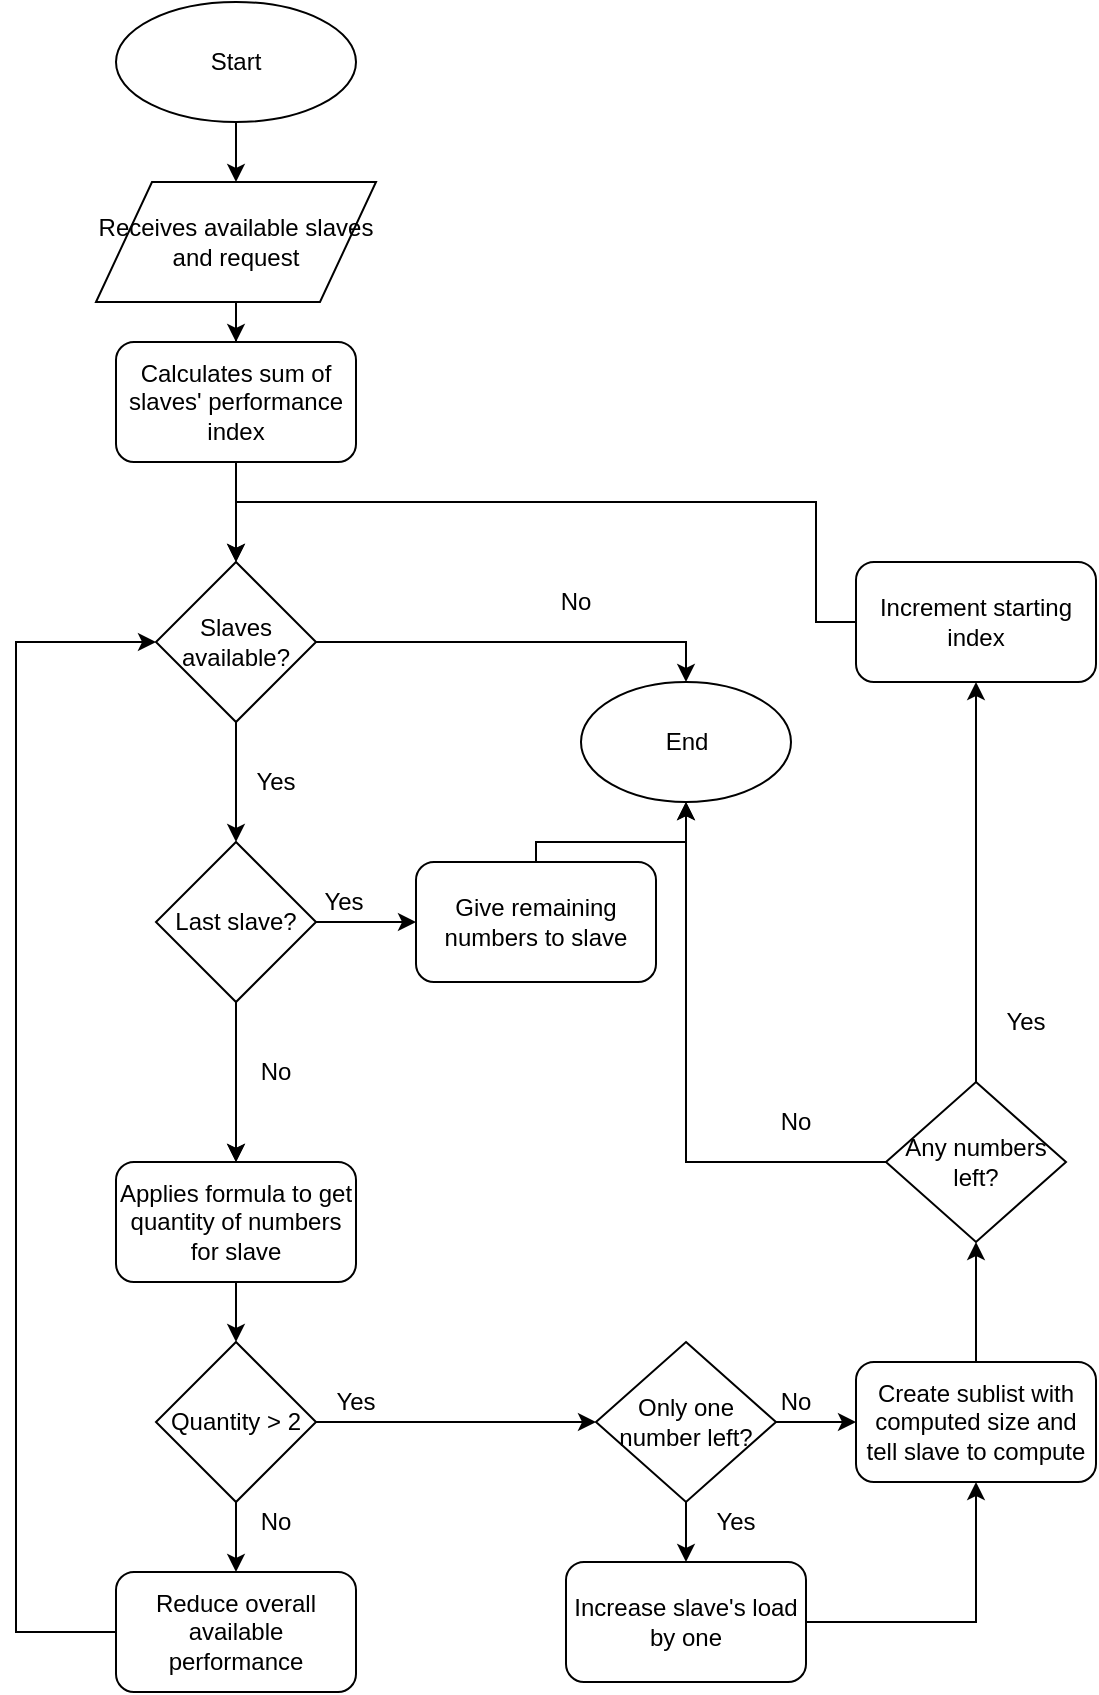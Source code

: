 <mxfile version="12.9.10" type="device"><diagram id="C5RBs43oDa-KdzZeNtuy" name="Page-1"><mxGraphModel dx="1422" dy="762" grid="1" gridSize="10" guides="1" tooltips="1" connect="1" arrows="1" fold="1" page="1" pageScale="1" pageWidth="827" pageHeight="1169" math="0" shadow="0"><root><mxCell id="WIyWlLk6GJQsqaUBKTNV-0"/><mxCell id="WIyWlLk6GJQsqaUBKTNV-1" parent="WIyWlLk6GJQsqaUBKTNV-0"/><mxCell id="BbUmNUnQB-W3XxcIHT1r-23" value="" style="edgeStyle=orthogonalEdgeStyle;rounded=0;orthogonalLoop=1;jettySize=auto;html=1;" parent="WIyWlLk6GJQsqaUBKTNV-1" source="BbUmNUnQB-W3XxcIHT1r-0" target="BbUmNUnQB-W3XxcIHT1r-3" edge="1"><mxGeometry relative="1" as="geometry"/></mxCell><mxCell id="BbUmNUnQB-W3XxcIHT1r-0" value="Start" style="ellipse;whiteSpace=wrap;html=1;" parent="WIyWlLk6GJQsqaUBKTNV-1" vertex="1"><mxGeometry x="160" y="50" width="120" height="60" as="geometry"/></mxCell><mxCell id="BbUmNUnQB-W3XxcIHT1r-24" value="" style="edgeStyle=orthogonalEdgeStyle;rounded=0;orthogonalLoop=1;jettySize=auto;html=1;" parent="WIyWlLk6GJQsqaUBKTNV-1" source="BbUmNUnQB-W3XxcIHT1r-3" target="BbUmNUnQB-W3XxcIHT1r-4" edge="1"><mxGeometry relative="1" as="geometry"/></mxCell><mxCell id="BbUmNUnQB-W3XxcIHT1r-3" value="Receives available slaves and request" style="shape=parallelogram;perimeter=parallelogramPerimeter;whiteSpace=wrap;html=1;" parent="WIyWlLk6GJQsqaUBKTNV-1" vertex="1"><mxGeometry x="150" y="140" width="140" height="60" as="geometry"/></mxCell><mxCell id="BbUmNUnQB-W3XxcIHT1r-25" value="" style="edgeStyle=orthogonalEdgeStyle;rounded=0;orthogonalLoop=1;jettySize=auto;html=1;" parent="WIyWlLk6GJQsqaUBKTNV-1" source="BbUmNUnQB-W3XxcIHT1r-4" target="BbUmNUnQB-W3XxcIHT1r-22" edge="1"><mxGeometry relative="1" as="geometry"/></mxCell><mxCell id="BbUmNUnQB-W3XxcIHT1r-4" value="Calculates sum of slaves' performance index" style="rounded=1;whiteSpace=wrap;html=1;" parent="WIyWlLk6GJQsqaUBKTNV-1" vertex="1"><mxGeometry x="160" y="220" width="120" height="60" as="geometry"/></mxCell><mxCell id="BbUmNUnQB-W3XxcIHT1r-15" value="" style="edgeStyle=orthogonalEdgeStyle;rounded=0;orthogonalLoop=1;jettySize=auto;html=1;" parent="WIyWlLk6GJQsqaUBKTNV-1" source="BbUmNUnQB-W3XxcIHT1r-5" target="BbUmNUnQB-W3XxcIHT1r-6" edge="1"><mxGeometry relative="1" as="geometry"/></mxCell><mxCell id="BbUmNUnQB-W3XxcIHT1r-5" value="Applies formula to get quantity of numbers for&amp;nbsp;slave" style="rounded=1;whiteSpace=wrap;html=1;" parent="WIyWlLk6GJQsqaUBKTNV-1" vertex="1"><mxGeometry x="160" y="630" width="120" height="60" as="geometry"/></mxCell><mxCell id="BbUmNUnQB-W3XxcIHT1r-10" value="" style="edgeStyle=orthogonalEdgeStyle;rounded=0;orthogonalLoop=1;jettySize=auto;html=1;" parent="WIyWlLk6GJQsqaUBKTNV-1" source="BbUmNUnQB-W3XxcIHT1r-6" target="BbUmNUnQB-W3XxcIHT1r-7" edge="1"><mxGeometry relative="1" as="geometry"/></mxCell><mxCell id="BbUmNUnQB-W3XxcIHT1r-19" value="" style="edgeStyle=orthogonalEdgeStyle;rounded=0;orthogonalLoop=1;jettySize=auto;html=1;" parent="WIyWlLk6GJQsqaUBKTNV-1" source="BbUmNUnQB-W3XxcIHT1r-6" target="BbUmNUnQB-W3XxcIHT1r-18" edge="1"><mxGeometry relative="1" as="geometry"/></mxCell><mxCell id="BbUmNUnQB-W3XxcIHT1r-6" value="Quantity &amp;gt; 2" style="rhombus;whiteSpace=wrap;html=1;" parent="WIyWlLk6GJQsqaUBKTNV-1" vertex="1"><mxGeometry x="180" y="720" width="80" height="80" as="geometry"/></mxCell><mxCell id="BbUmNUnQB-W3XxcIHT1r-13" style="edgeStyle=orthogonalEdgeStyle;rounded=0;orthogonalLoop=1;jettySize=auto;html=1;exitX=0;exitY=0.5;exitDx=0;exitDy=0;entryX=0;entryY=0.5;entryDx=0;entryDy=0;" parent="WIyWlLk6GJQsqaUBKTNV-1" source="BbUmNUnQB-W3XxcIHT1r-7" target="BbUmNUnQB-W3XxcIHT1r-22" edge="1"><mxGeometry relative="1" as="geometry"><mxPoint x="150" y="370" as="targetPoint"/><Array as="points"><mxPoint x="110" y="865"/><mxPoint x="110" y="370"/></Array></mxGeometry></mxCell><mxCell id="BbUmNUnQB-W3XxcIHT1r-7" value="Reduce overall available performance" style="rounded=1;whiteSpace=wrap;html=1;" parent="WIyWlLk6GJQsqaUBKTNV-1" vertex="1"><mxGeometry x="160" y="835" width="120" height="60" as="geometry"/></mxCell><mxCell id="BbUmNUnQB-W3XxcIHT1r-11" value="No" style="text;html=1;strokeColor=none;fillColor=none;align=center;verticalAlign=middle;whiteSpace=wrap;rounded=0;" parent="WIyWlLk6GJQsqaUBKTNV-1" vertex="1"><mxGeometry x="220" y="800" width="40" height="20" as="geometry"/></mxCell><mxCell id="BbUmNUnQB-W3XxcIHT1r-12" style="edgeStyle=orthogonalEdgeStyle;rounded=0;orthogonalLoop=1;jettySize=auto;html=1;exitX=0.5;exitY=1;exitDx=0;exitDy=0;" parent="WIyWlLk6GJQsqaUBKTNV-1" source="BbUmNUnQB-W3XxcIHT1r-11" target="BbUmNUnQB-W3XxcIHT1r-11" edge="1"><mxGeometry relative="1" as="geometry"/></mxCell><mxCell id="BbUmNUnQB-W3XxcIHT1r-21" value="" style="edgeStyle=orthogonalEdgeStyle;rounded=0;orthogonalLoop=1;jettySize=auto;html=1;" parent="WIyWlLk6GJQsqaUBKTNV-1" source="BbUmNUnQB-W3XxcIHT1r-18" target="BbUmNUnQB-W3XxcIHT1r-20" edge="1"><mxGeometry relative="1" as="geometry"/></mxCell><mxCell id="BbUmNUnQB-W3XxcIHT1r-30" value="" style="edgeStyle=orthogonalEdgeStyle;rounded=0;orthogonalLoop=1;jettySize=auto;html=1;" parent="WIyWlLk6GJQsqaUBKTNV-1" source="BbUmNUnQB-W3XxcIHT1r-18" target="BbUmNUnQB-W3XxcIHT1r-29" edge="1"><mxGeometry relative="1" as="geometry"/></mxCell><mxCell id="BbUmNUnQB-W3XxcIHT1r-18" value="Only one number left?" style="rhombus;whiteSpace=wrap;html=1;" parent="WIyWlLk6GJQsqaUBKTNV-1" vertex="1"><mxGeometry x="400" y="720" width="90" height="80" as="geometry"/></mxCell><mxCell id="BbUmNUnQB-W3XxcIHT1r-45" style="edgeStyle=orthogonalEdgeStyle;rounded=0;orthogonalLoop=1;jettySize=auto;html=1;entryX=0.5;entryY=1;entryDx=0;entryDy=0;" parent="WIyWlLk6GJQsqaUBKTNV-1" source="BbUmNUnQB-W3XxcIHT1r-20" target="BbUmNUnQB-W3XxcIHT1r-29" edge="1"><mxGeometry relative="1" as="geometry"/></mxCell><mxCell id="BbUmNUnQB-W3XxcIHT1r-20" value="Increase slave's load by one" style="rounded=1;whiteSpace=wrap;html=1;" parent="WIyWlLk6GJQsqaUBKTNV-1" vertex="1"><mxGeometry x="385" y="830" width="120" height="60" as="geometry"/></mxCell><mxCell id="BbUmNUnQB-W3XxcIHT1r-53" style="edgeStyle=orthogonalEdgeStyle;rounded=0;orthogonalLoop=1;jettySize=auto;html=1;entryX=0.5;entryY=0;entryDx=0;entryDy=0;" parent="WIyWlLk6GJQsqaUBKTNV-1" source="BbUmNUnQB-W3XxcIHT1r-22" target="BbUmNUnQB-W3XxcIHT1r-52" edge="1"><mxGeometry relative="1" as="geometry"/></mxCell><mxCell id="ZebJB7zXXBwmwAk53dkK-1" value="" style="edgeStyle=orthogonalEdgeStyle;rounded=0;orthogonalLoop=1;jettySize=auto;html=1;" parent="WIyWlLk6GJQsqaUBKTNV-1" source="BbUmNUnQB-W3XxcIHT1r-22" target="ZebJB7zXXBwmwAk53dkK-0" edge="1"><mxGeometry relative="1" as="geometry"/></mxCell><mxCell id="BbUmNUnQB-W3XxcIHT1r-22" value="Slaves available?" style="rhombus;whiteSpace=wrap;html=1;" parent="WIyWlLk6GJQsqaUBKTNV-1" vertex="1"><mxGeometry x="180" y="330" width="80" height="80" as="geometry"/></mxCell><mxCell id="BbUmNUnQB-W3XxcIHT1r-28" value="Yes" style="text;html=1;strokeColor=none;fillColor=none;align=center;verticalAlign=middle;whiteSpace=wrap;rounded=0;" parent="WIyWlLk6GJQsqaUBKTNV-1" vertex="1"><mxGeometry x="450" y="800" width="40" height="20" as="geometry"/></mxCell><mxCell id="ZebJB7zXXBwmwAk53dkK-13" value="" style="edgeStyle=orthogonalEdgeStyle;rounded=0;orthogonalLoop=1;jettySize=auto;html=1;" parent="WIyWlLk6GJQsqaUBKTNV-1" source="BbUmNUnQB-W3XxcIHT1r-29" target="BbUmNUnQB-W3XxcIHT1r-33" edge="1"><mxGeometry relative="1" as="geometry"/></mxCell><mxCell id="BbUmNUnQB-W3XxcIHT1r-29" value="Create sublist with computed size and tell slave to compute" style="rounded=1;whiteSpace=wrap;html=1;" parent="WIyWlLk6GJQsqaUBKTNV-1" vertex="1"><mxGeometry x="530" y="730" width="120" height="60" as="geometry"/></mxCell><mxCell id="BbUmNUnQB-W3XxcIHT1r-31" value="Yes" style="text;html=1;strokeColor=none;fillColor=none;align=center;verticalAlign=middle;whiteSpace=wrap;rounded=0;" parent="WIyWlLk6GJQsqaUBKTNV-1" vertex="1"><mxGeometry x="260" y="740" width="40" height="20" as="geometry"/></mxCell><mxCell id="BbUmNUnQB-W3XxcIHT1r-32" value="No" style="text;html=1;strokeColor=none;fillColor=none;align=center;verticalAlign=middle;whiteSpace=wrap;rounded=0;" parent="WIyWlLk6GJQsqaUBKTNV-1" vertex="1"><mxGeometry x="480" y="740" width="40" height="20" as="geometry"/></mxCell><mxCell id="BbUmNUnQB-W3XxcIHT1r-44" style="edgeStyle=orthogonalEdgeStyle;rounded=0;orthogonalLoop=1;jettySize=auto;html=1;entryX=0.5;entryY=1;entryDx=0;entryDy=0;" parent="WIyWlLk6GJQsqaUBKTNV-1" source="BbUmNUnQB-W3XxcIHT1r-33" target="BbUmNUnQB-W3XxcIHT1r-42" edge="1"><mxGeometry relative="1" as="geometry"/></mxCell><mxCell id="ZebJB7zXXBwmwAk53dkK-11" style="edgeStyle=orthogonalEdgeStyle;rounded=0;orthogonalLoop=1;jettySize=auto;html=1;entryX=0.5;entryY=1;entryDx=0;entryDy=0;" parent="WIyWlLk6GJQsqaUBKTNV-1" source="BbUmNUnQB-W3XxcIHT1r-33" target="BbUmNUnQB-W3XxcIHT1r-52" edge="1"><mxGeometry relative="1" as="geometry"/></mxCell><mxCell id="BbUmNUnQB-W3XxcIHT1r-33" value="Any numbers left?" style="rhombus;whiteSpace=wrap;html=1;" parent="WIyWlLk6GJQsqaUBKTNV-1" vertex="1"><mxGeometry x="545" y="590" width="90" height="80" as="geometry"/></mxCell><mxCell id="BbUmNUnQB-W3XxcIHT1r-57" style="edgeStyle=orthogonalEdgeStyle;rounded=0;orthogonalLoop=1;jettySize=auto;html=1;" parent="WIyWlLk6GJQsqaUBKTNV-1" source="BbUmNUnQB-W3XxcIHT1r-42" edge="1"><mxGeometry relative="1" as="geometry"><mxPoint x="220" y="330" as="targetPoint"/><Array as="points"><mxPoint x="510" y="300"/><mxPoint x="220" y="300"/></Array></mxGeometry></mxCell><mxCell id="BbUmNUnQB-W3XxcIHT1r-42" value="Increment starting index" style="rounded=1;whiteSpace=wrap;html=1;" parent="WIyWlLk6GJQsqaUBKTNV-1" vertex="1"><mxGeometry x="530" y="330" width="120" height="60" as="geometry"/></mxCell><mxCell id="BbUmNUnQB-W3XxcIHT1r-46" value="Yes" style="text;html=1;strokeColor=none;fillColor=none;align=center;verticalAlign=middle;whiteSpace=wrap;rounded=0;" parent="WIyWlLk6GJQsqaUBKTNV-1" vertex="1"><mxGeometry x="595" y="550" width="40" height="20" as="geometry"/></mxCell><mxCell id="BbUmNUnQB-W3XxcIHT1r-52" value="End" style="ellipse;whiteSpace=wrap;html=1;" parent="WIyWlLk6GJQsqaUBKTNV-1" vertex="1"><mxGeometry x="392.5" y="390" width="105" height="60" as="geometry"/></mxCell><mxCell id="BbUmNUnQB-W3XxcIHT1r-55" value="No" style="text;html=1;strokeColor=none;fillColor=none;align=center;verticalAlign=middle;whiteSpace=wrap;rounded=0;" parent="WIyWlLk6GJQsqaUBKTNV-1" vertex="1"><mxGeometry x="370" y="340" width="40" height="20" as="geometry"/></mxCell><mxCell id="ZebJB7zXXBwmwAk53dkK-2" value="" style="edgeStyle=orthogonalEdgeStyle;rounded=0;orthogonalLoop=1;jettySize=auto;html=1;" parent="WIyWlLk6GJQsqaUBKTNV-1" source="ZebJB7zXXBwmwAk53dkK-0" target="BbUmNUnQB-W3XxcIHT1r-5" edge="1"><mxGeometry relative="1" as="geometry"/></mxCell><mxCell id="ZebJB7zXXBwmwAk53dkK-9" value="" style="edgeStyle=orthogonalEdgeStyle;rounded=0;orthogonalLoop=1;jettySize=auto;html=1;" parent="WIyWlLk6GJQsqaUBKTNV-1" source="ZebJB7zXXBwmwAk53dkK-0" target="ZebJB7zXXBwmwAk53dkK-8" edge="1"><mxGeometry relative="1" as="geometry"/></mxCell><mxCell id="ZebJB7zXXBwmwAk53dkK-0" value="Last slave?" style="rhombus;whiteSpace=wrap;html=1;" parent="WIyWlLk6GJQsqaUBKTNV-1" vertex="1"><mxGeometry x="180" y="470" width="80" height="80" as="geometry"/></mxCell><mxCell id="ZebJB7zXXBwmwAk53dkK-4" value="" style="edgeStyle=orthogonalEdgeStyle;rounded=0;orthogonalLoop=1;jettySize=auto;html=1;" parent="WIyWlLk6GJQsqaUBKTNV-1" source="ZebJB7zXXBwmwAk53dkK-0" edge="1"><mxGeometry relative="1" as="geometry"><mxPoint x="220" y="630" as="targetPoint"/></mxGeometry></mxCell><mxCell id="ZebJB7zXXBwmwAk53dkK-7" value="No" style="text;html=1;strokeColor=none;fillColor=none;align=center;verticalAlign=middle;whiteSpace=wrap;rounded=0;" parent="WIyWlLk6GJQsqaUBKTNV-1" vertex="1"><mxGeometry x="220" y="575" width="40" height="20" as="geometry"/></mxCell><mxCell id="ZebJB7zXXBwmwAk53dkK-10" style="edgeStyle=orthogonalEdgeStyle;rounded=0;orthogonalLoop=1;jettySize=auto;html=1;entryX=0.5;entryY=1;entryDx=0;entryDy=0;" parent="WIyWlLk6GJQsqaUBKTNV-1" source="ZebJB7zXXBwmwAk53dkK-8" target="BbUmNUnQB-W3XxcIHT1r-52" edge="1"><mxGeometry relative="1" as="geometry"><Array as="points"><mxPoint x="370" y="470"/><mxPoint x="445" y="470"/></Array></mxGeometry></mxCell><mxCell id="ZebJB7zXXBwmwAk53dkK-8" value="Give remaining numbers to slave" style="rounded=1;whiteSpace=wrap;html=1;" parent="WIyWlLk6GJQsqaUBKTNV-1" vertex="1"><mxGeometry x="310" y="480" width="120" height="60" as="geometry"/></mxCell><mxCell id="ZebJB7zXXBwmwAk53dkK-14" value="No" style="text;html=1;strokeColor=none;fillColor=none;align=center;verticalAlign=middle;whiteSpace=wrap;rounded=0;" parent="WIyWlLk6GJQsqaUBKTNV-1" vertex="1"><mxGeometry x="480" y="600" width="40" height="20" as="geometry"/></mxCell><mxCell id="ZebJB7zXXBwmwAk53dkK-15" value="Yes" style="text;html=1;strokeColor=none;fillColor=none;align=center;verticalAlign=middle;whiteSpace=wrap;rounded=0;" parent="WIyWlLk6GJQsqaUBKTNV-1" vertex="1"><mxGeometry x="254" y="490" width="40" height="20" as="geometry"/></mxCell><mxCell id="ZebJB7zXXBwmwAk53dkK-16" value="Yes" style="text;html=1;strokeColor=none;fillColor=none;align=center;verticalAlign=middle;whiteSpace=wrap;rounded=0;" parent="WIyWlLk6GJQsqaUBKTNV-1" vertex="1"><mxGeometry x="220" y="430" width="40" height="20" as="geometry"/></mxCell></root></mxGraphModel></diagram></mxfile>